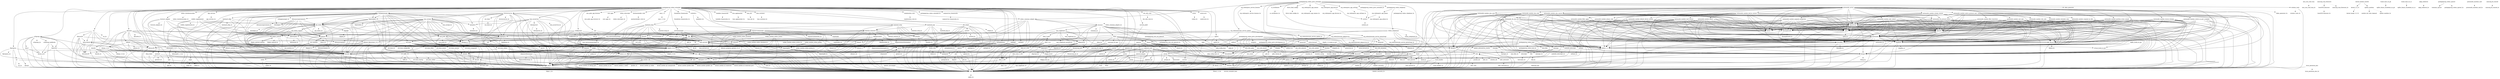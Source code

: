 digraph depends {
    node [shape=plaintext]
activitymanager -> activitymanager_lic [style=dotted];
activitymanager -> db8;
activitymanager -> libboost_regex1_51_0;
activitymanager -> libc6;
activitymanager -> libgcc1;
activitymanager -> libglib_2_0_0;
activitymanager -> libstdc6;
activitymanager -> luna_service2;
activitymanager -> upstart;
alsa_ucm_conf_tuna -> alsa_ucm_conf_tuna_lic [style=dotted];
alsa_utils_alsactl -> alsa_states [style=dotted];
alsa_utils_alsactl -> libasound2;
alsa_utils_alsactl -> libc6;
alsa_utils_alsactl -> libgcc1;
alsa_utils_alsamixer -> libasound2;
alsa_utils_alsamixer -> libc6;
alsa_utils_alsamixer -> libformw5;
alsa_utils_alsamixer -> libmenuw5;
alsa_utils_alsamixer -> libncursesw5;
alsa_utils_alsamixer -> libpanelw5;
alsa_utils_alsamixer -> libtinfo5;
alsa_utils_alsaucm -> libasound2;
alsa_utils_alsaucm -> libc6;
alsa_utils_amixer -> libasound2;
alsa_utils_amixer -> libc6;
alsa_utils_aplay -> libasound2;
alsa_utils_aplay -> libc6;
alsa_utils_aplay -> libgcc1;
app_services -> app_services_lic [style=dotted];
base_files -> base_files_lic [style=dotted];
base_passwd -> base_passwd_lic [style=dotted];
bash -> bash_lic [style=dotted];
bash -> libc6;
bash -> libgcc1;
bash -> libtinfo5;
bcm4330_firmware -> bcm4330_firmware_lic [style=dotted];
binutils -> binutils_lic [style=dotted];
binutils -> libc6;
binutils -> libgcc1;
binutils -> libz1;
bluez4 -> bluez4_lic [style=dotted];
bluez4 -> libc6;
bluez4 -> libdbus_1_3;
bluez4 -> libglib_2_0_0;
bluez4 -> libreadline6;
bluez4 -> libudev0;
bluez4 -> libusb_0_1_4;
bluez4 -> libusb_1_0_0;
brcm_patchram_plus -> brcm_patchram_plus_lic [style=dotted];
brcm_patchram_plus -> libc6;
browser_adapter -> browser_adapter_lic [style=dotted];
browser_adapter -> libc6;
browser_adapter -> libgcc1;
browser_adapter -> libglib_2_0_0;
browser_adapter -> libpbnjson;
browser_adapter -> libstdc6;
browser_adapter -> qt4_webos;
browserserver -> browserserver_lic [style=dotted];
browserserver -> isis_fonts;
browserserver -> libc6;
browserserver -> libcrypto1_0_0;
browserserver -> libgcc1;
browserserver -> libglib_2_0_0;
browserserver -> libpbnjson;
browserserver -> libpmcertificatemgr2;
browserserver -> libqtwebkit4;
browserserver -> libssl1_0_0;
browserserver -> libstdc6;
browserserver -> luna_service2;
browserserver -> ptmalloc3;
browserserver -> qt4_webos;
browserserver -> upstart;
busybox -> busybox_lic [style=dotted];
busybox -> busybox_syslog [style=dotted];
busybox -> busybox_udhcpc [style=dotted];
busybox -> libc6;
busybox -> update_rc_d;
bzip2 -> bzip2_lic [style=dotted];
bzip2 -> libbz2_0;
bzip2 -> libc6;
ca_certificates -> ca_certificates_lic [style=dotted];
com_palm_app_browser -> com_palm_app_browser_lic [style=dotted];
configurator -> configurator_lic [style=dotted];
configurator -> db8;
configurator -> libc6;
configurator -> libgcc1;
configurator -> libglib_2_0_0;
configurator -> libstdc6;
configurator -> luna_service2;
configurator -> upstart;
connman -> base_passwd;
connman -> bluez4;
connman -> connman_lic [style=dotted];
connman -> dbus_1;
connman -> iptables;
connman -> libc6;
connman -> libdbus_1_3;
connman -> libglib_2_0_0;
connman -> libgnutls26;
connman -> ofono;
connman -> shadow;
connman -> update_rc_d;
connman -> wpa_supplicant;
cordova -> cordova_lic [style=dotted];
core_apps -> core_apps_lic [style=dotted];
cpushareholder_stub -> cpushareholder_stub_lic [style=dotted];
crash_handler -> crash_handler_lic [style=dotted];
crash_handler -> libc6;
crash_handler -> libgcc1;
curl -> curl_lic [style=dotted];
curl -> libc6;
curl -> libcurl5;
curl -> libz1;
db -> db_lic [style=dotted];
db -> libc6;
db8 -> db8_lic [style=dotted];
db8 -> db;
db8 -> libc6;
db8 -> libgcc1;
db8 -> libglib_2_0_0;
db8 -> libicui18n36;
db8 -> libicuuc36;
db8 -> libstdc6;
db8 -> luna_service2;
db8 -> upstart;
dbus_1 -> base_passwd;
dbus_1 -> dbus_lic [style=dotted];
dbus_1 -> libc6;
dbus_1 -> libdbus_1_3;
dbus_1 -> libexpat1;
dbus_1 -> shadow;
dbus_1 -> update_rc_d;
dhcp_client -> bash;
dhcp_client -> libc6;
dhcp_client -> libcrypto1_0_0;
dhcp_client -> libgcc1;
distro_feed_configs -> distro_feed_configs_lic [style=dotted];
e2fsprogs -> e2fsprogs_badblocks;
e2fsprogs -> e2fsprogs_lic [style=dotted];
e2fsprogs -> libblkid1;
e2fsprogs -> libc6;
e2fsprogs -> libcom_err2;
e2fsprogs -> libe2p2;
e2fsprogs -> libext2fs2;
e2fsprogs -> libgcc1;
e2fsprogs -> libss2;
e2fsprogs -> libuuid1;
e2fsprogs_badblocks -> libc6;
e2fsprogs_badblocks -> libcom_err2;
e2fsprogs_badblocks -> libext2fs2;
eglibc_locale_en_gb -> virtual_locale_en_gb;
enyo_1_0 -> enyo_1_0_lic [style=dotted];
fbprogress -> fbprogress_lic [style=dotted];
fbprogress -> libc6;
fbprogress -> libgcc1;
fbprogress -> libstdc6;
fbprogress -> tar;
filecache -> db8;
filecache -> filecache_lic [style=dotted];
filecache -> glibmm;
filecache -> jemalloc;
filecache -> libboost_filesystem1_51_0;
filecache -> libboost_system1_51_0;
filecache -> libc6;
filecache -> libgcc1;
filecache -> libglib_2_0_0;
filecache -> libsigc_2_0_0;
filecache -> libstdc6;
filecache -> luna_service2;
filecache -> upstart;
foundation_frameworks -> foundation_frameworks_lic [style=dotted];
fuser -> libc6;
gdb -> gdb_lic [style=dotted];
gdb -> glibc_thread_db [style=dotted];
gdb -> libc6;
gdb -> libexpat1;
gdb -> libgcc1;
gdb -> libreadline6;
gdb -> libtinfo5;
gdb -> libz1;
glibmm -> glibmm_lic [style=dotted];
glibmm -> libc6;
glibmm -> libffi6;
glibmm -> libgcc1;
glibmm -> libglib_2_0_0;
glibmm -> libsigc_2_0_0;
glibmm -> libstdc6;
glibmm -> libz1;
gzip -> gzip_lic [style=dotted];
gzip -> libc6;
gzip -> libgcc1;
icu -> icu_lic [style=dotted];
icu -> libc6;
icu -> libgcc1;
icu -> libicudata36;
icu -> libicui18n36;
icu -> libicutu36;
icu -> libicuuc36;
icu -> libstdc6;
initscripts -> initscripts_lic [style=dotted];
iproute2 -> iproute2_lic [style=dotted];
iproute2 -> iptables;
iproute2 -> libc6;
iproute2 -> libgcc1;
iptables -> iptables_lic [style=dotted];
iptables -> kernel_module_ip_tables [style=dotted];
iptables -> kernel_module_ipt_masquerade [style=dotted];
iptables -> kernel_module_iptable_filter [style=dotted];
iptables -> kernel_module_iptable_nat [style=dotted];
iptables -> kernel_module_nf_conntrack [style=dotted];
iptables -> kernel_module_nf_conntrack_ipv4 [style=dotted];
iptables -> kernel_module_nf_defrag_ipv4 [style=dotted];
iptables -> kernel_module_nf_nat [style=dotted];
iptables -> kernel_module_x_tables [style=dotted];
iptables -> libc6;
iptables -> libgcc1;
isis_fonts -> isis_fonts_lic [style=dotted];
jemalloc -> jemalloc_lic [style=dotted];
jemalloc -> libc6;
jemalloc -> libgcc1;
kbd -> kbd_lic [style=dotted];
kbd -> libc6;
kernel_3_0_31 -> kernel_image_3_0_31;
kernel_module_autofs4 -> kernel_3_0_31;
kernel_module_autofs4 -> update_modules;
keyboard_efigs -> keyboard_efigs_lic [style=dotted];
keyboard_efigs -> libc6;
keyboard_efigs -> libgcc1;
keyboard_efigs -> libglib_2_0_0;
keyboard_efigs -> libpbnjson;
keyboard_efigs -> libstdc6;
keyboard_efigs -> luna_service2;
keyboard_efigs -> qt4_webos;
keymaps -> initscripts;
keymaps -> kbd;
keymaps -> keymaps_lic [style=dotted];
keymaps -> update_rc_d;
killall -> libc6;
kmod -> kmod_lic [style=dotted];
kmod -> libc6;
kmod -> libgcc1;
kmod -> libkmod2;
libasound2 -> alsa_conf_base;
libasound2 -> libc6;
libasound2 -> libgcc1;
libblkid1 -> libc6;
libblkid1 -> libgcc1;
libblkid1 -> libuuid1;
libboost_filesystem1_51_0 -> libboost_system1_51_0;
libboost_filesystem1_51_0 -> libc6;
libboost_filesystem1_51_0 -> libgcc1;
libboost_filesystem1_51_0 -> libstdc6;
libboost_program_options1_51_0 -> libc6;
libboost_program_options1_51_0 -> libgcc1;
libboost_program_options1_51_0 -> libstdc6;
libboost_regex1_51_0 -> libc6;
libboost_regex1_51_0 -> libgcc1;
libboost_regex1_51_0 -> libstdc6;
libboost_system1_51_0 -> libc6;
libboost_system1_51_0 -> libgcc1;
libboost_system1_51_0 -> libstdc6;
libbz2_0 -> libc6;
libc6 -> eglibc_lic [style=dotted];
libcap2 -> libc6;
libcap2 -> libcap_lic [style=dotted];
libcares2 -> libc6;
libcares2 -> libcares_lic [style=dotted];
libcjson1 -> libc6;
libcjson1 -> libcjson_lic [style=dotted];
libcom_err2 -> libc6;
libcrypto1_0_0 -> libc6;
libcrypto1_0_0 -> libgcc1;
libcurl5 -> curl_certs [style=dotted];
libcurl5 -> libc6;
libcurl5 -> libcap2;
libcurl5 -> libcares2;
libcurl5 -> libgcc1;
libcurl5 -> libgcrypt11;
libcurl5 -> libgnutls26;
libcurl5 -> libgpg_error0;
libcurl5 -> libtasn1_3;
libcurl5 -> libz1;
libdbus_1_3 -> dbus_1 [style=dotted];
libdbus_1_3 -> libc6;
libe2p2 -> libc6;
libemail_common2 -> db8;
libemail_common2 -> jemalloc;
libemail_common2 -> libboost_regex1_51_0;
libemail_common2 -> libc6;
libemail_common2 -> libcurl5;
libemail_common2 -> libemail_common_lic [style=dotted];
libemail_common2 -> libgcc1;
libemail_common2 -> libglib_2_0_0;
libemail_common2 -> libicuuc36;
libemail_common2 -> libpalmsocket2;
libemail_common2 -> libstdc6;
libemail_common2 -> libz1;
libexpat1 -> libc6;
libexpat1 -> libexpat_lic [style=dotted];
libexpat1 -> libgcc1;
libext2fs2 -> libblkid1;
libext2fs2 -> libc6;
libext2fs2 -> libcom_err2;
libext2fs2 -> libgcc1;
libffi6 -> libc6;
libffi6 -> libffi_lic [style=dotted];
libffi6 -> libgcc1;
libformw5 -> libc6;
libformw5 -> libncursesw5;
libformw5 -> libtinfo5;
libfreetype6 -> libc6;
libfreetype6 -> libfreetype_lic [style=dotted];
libgcc1 -> libc6;
libgcc1 -> libgcc_s_lic [style=dotted];
libgcrypt11 -> libc6;
libgcrypt11 -> libcap2;
libgcrypt11 -> libgcrypt_lic [style=dotted];
libgcrypt11 -> libgpg_error0;
libgdbm4 -> libc6;
libgdbm4 -> libgcc1;
libgdbm4 -> libgdbm_lic [style=dotted];
libgles_android -> libc6;
libgles_android -> libgcc1;
libgles_android -> libgles_android_lic [style=dotted];
libgles_android -> libgles_android_nonfree;
libgles_android -> libstdc6;
libgles_android_nonfree -> libgles_android;
libglib_2_0_0 -> libc6;
libglib_2_0_0 -> libffi6;
libglib_2_0_0 -> libgcc1;
libglib_2_0_0 -> libglib_2_0_lic [style=dotted];
libglib_2_0_0 -> libz1;
libglib_2_0_locale_en_gb -> libglib_2_0_0;
libglib_2_0_locale_en_gb -> virtual_locale_en_gb;
libgnutls26 -> libc6;
libgnutls26 -> libcap2;
libgnutls26 -> libgcrypt11;
libgnutls26 -> libgnutls_lic [style=dotted];
libgnutls26 -> libgpg_error0;
libgnutls26 -> libtasn1_3;
libgnutls26 -> libz1;
libgpg_error0 -> libc6;
libgpg_error0 -> libgpg_error_lic [style=dotted];
libhunspell_1_3_0 -> libc6;
libhunspell_1_3_0 -> libgcc1;
libhunspell_1_3_0 -> libhunspell_1_3_lic [style=dotted];
libhunspell_1_3_0 -> libstdc6;
libicui18n36 -> libc6;
libicui18n36 -> libgcc1;
libicui18n36 -> libicudata36;
libicui18n36 -> libicuuc36;
libicui18n36 -> libstdc6;
libicutu36 -> libc6;
libicutu36 -> libgcc1;
libicutu36 -> libicudata36;
libicutu36 -> libicui18n36;
libicutu36 -> libicuuc36;
libicutu36 -> libstdc6;
libicuuc36 -> libc6;
libicuuc36 -> libgcc1;
libicuuc36 -> libicudata36;
libicuuc36 -> libstdc6;
libjpeg8 -> libc6;
libjpeg8 -> libjpeg_lic [style=dotted];
libjson0 -> libc6;
libjson0 -> libjson_lic [style=dotted];
libkmod2 -> libc6;
libkmod2 -> libgcc1;
libltdl7 -> libc6;
liblunasysmgrcommon1 -> libc6;
liblunasysmgrcommon1 -> libgcc1;
liblunasysmgrcommon1 -> libglib_2_0_0;
liblunasysmgrcommon1 -> liblunasysmgrcommon_lic [style=dotted];
liblunasysmgrcommon1 -> libnyx4;
liblunasysmgrcommon1 -> libpmloglib2;
liblunasysmgrcommon1 -> librolegen2;
liblunasysmgrcommon1 -> libstdc6;
liblunasysmgrcommon1 -> luna_prefs;
liblunasysmgrcommon1 -> qt4_webos;
liblunasysmgripc2 -> libc6;
liblunasysmgripc2 -> libglib_2_0_0;
liblunasysmgripc2 -> liblunasysmgripc_lic [style=dotted];
liblunasysmgripc2 -> libstdc6;
libmenuw5 -> libc6;
libmenuw5 -> libncursesw5;
libmenuw5 -> libtinfo5;
libmjson0 -> libc6;
libmjson0 -> libmjson_lic [style=dotted];
libncurses5 -> libc6;
libncurses5 -> libtinfo5;
libncursesw5 -> libc6;
libncursesw5 -> libtinfo5;
libnl_3_200 -> libc6;
libnl_3_200 -> libgcc1;
libnl_3_200 -> libnl_3_lic [style=dotted];
libnl_3_cli -> libc6;
libnl_3_cli -> libgcc1;
libnl_3_cli -> libnl_3_200;
libnl_3_cli -> libnl_3_genl;
libnl_3_cli -> libnl_nf_3_200;
libnl_3_cli -> libnl_route_3_200;
libnl_3_genl -> libc6;
libnl_3_genl -> libnl_3_200;
libnl_3_genl -> libnl_3_cli;
libnl_nf_3_200 -> libc6;
libnl_nf_3_200 -> libnl_3_200;
libnl_nf_3_200 -> libnl_route_3_200;
libnl_route_3_200 -> libc6;
libnl_route_3_200 -> libnl_3_200;
libnyx4 -> libc6;
libnyx4 -> libglib_2_0_0;
libnyx4 -> libnyx_lic [style=dotted];
libnyx4 -> nyx_modules;
libopkg1 -> libc6;
libpalmsocket2 -> libc6;
libpalmsocket2 -> libcares2;
libpalmsocket2 -> libcrypto1_0_0;
libpalmsocket2 -> libglib_2_0_0;
libpalmsocket2 -> libpalmsocket_lic [style=dotted];
libpalmsocket2 -> libpmloglib2;
libpalmsocket2 -> libpmstatemachineengine2;
libpalmsocket2 -> libssl1_0_0;
libpanelw5 -> libc6;
libpanelw5 -> libncursesw5;
libpanelw5 -> libtinfo5;
libpbnjson -> libc6;
libpbnjson -> libgcc1;
libpbnjson -> libpbnjson_lic [style=dotted];
libpbnjson -> libstdc6;
libpbnjson -> yajl;
libperl5 -> libc6;
libperl5 -> libgcc1;
libpmcertificatemgr2 -> libc6;
libpmcertificatemgr2 -> libcrypto1_0_0;
libpmcertificatemgr2 -> libpmcertificatemgr_lic [style=dotted];
libpmloglib2 -> libc6;
libpmloglib2 -> libpmloglib_lic [style=dotted];
libpmloglib2 -> pmlogconf;
libpmstatemachineengine2 -> libc6;
libpmstatemachineengine2 -> libpmloglib2;
libpmstatemachineengine2 -> libpmstatemachineengine_lic [style=dotted];
libpng12_0 -> libc6;
libpng12_0 -> libz1;
libpulse0 -> libc6;
libpulse0 -> libcap2;
libpulse0 -> libdbus_1_3;
libpulse0 -> libgcc1;
libpulse0 -> libgdbm4;
libpulse0 -> libjson0;
libpulse0 -> libsndfile1;
libpulse0 -> pulseaudio;
libpulsecore -> libc6;
libpulsecore -> libcap2;
libpulsecore -> libdbus_1_3;
libpulsecore -> libgcc1;
libpulsecore -> libgdbm4;
libpulsecore -> libjson0;
libpulsecore -> libltdl7;
libpulsecore -> libpulse0;
libpulsecore -> libsamplerate0;
libpulsecore -> libsndfile1;
libpulsecore -> pulseaudio;
libpulsecore -> speex;
libqtwebkit4 -> libc6;
libqtwebkit4 -> libgcc1;
libqtwebkit4 -> libgles_android;
libqtwebkit4 -> libglib_2_0_0;
libqtwebkit4 -> libqtwebkit_lic [style=dotted];
libqtwebkit4 -> libsqlite3_0;
libqtwebkit4 -> libstdc6;
libqtwebkit4 -> libz1;
libqtwebkit4 -> luna_service2;
libqtwebkit4 -> qt4_webos;
librdx_stub -> libc6;
librdx_stub -> librdx_lic [style=dotted];
libreadline6 -> libc6;
libreadline6 -> libreadline_lic [style=dotted];
libreadline6 -> libtinfo5;
librolegen2 -> libc6;
librolegen2 -> libgcc1;
librolegen2 -> librolegen_lic [style=dotted];
librolegen2 -> libstdc6;
libsamplerate0 -> libc6;
libsamplerate0 -> libsamplerate0_lic [style=dotted];
libsamplerate0 -> libsndfile1;
libsamsung_ipc0 -> libc6;
libsamsung_ipc0 -> libcrypto1_0_0;
libsamsung_ipc0 -> libsamsung_ipc_lic [style=dotted];
libsamsung_ipc0 -> libssl1_0_0;
libsigc_2_0_0 -> libc6;
libsigc_2_0_0 -> libgcc1;
libsigc_2_0_0 -> libsigc_2_0_lic [style=dotted];
libsigc_2_0_0 -> libstdc6;
libsndfile1 -> libc6;
libsndfile1 -> libgcc1;
libsndfile1 -> libsndfile_lic [style=dotted];
libsqlite3_0 -> libc6;
libsqlite3_0 -> libgcc1;
libss2 -> libc6;
libss2 -> libcom_err2;
libssl1_0_0 -> libc6;
libssl1_0_0 -> libcrypto1_0_0;
libstdc6 -> libc6;
libstdc6 -> libgcc1;
libtasn1_3 -> libc6;
libtasn1_3 -> libtasn1_lic [style=dotted];
libthread_db1 -> libc6;
libtinfo5 -> libc6;
libtinfo5 -> ncurses_terminfo_base [style=dotted];
libudev0 -> libc6;
libudev0 -> udev;
libupstart0 -> libc6;
libupstart0 -> upstart;
liburiparser1 -> libc6;
liburiparser1 -> liburiparser_lic [style=dotted];
libusb_0_1_4 -> libc6;
libusb_0_1_4 -> libusb_0_1_lic [style=dotted];
libusb_0_1_4 -> libusb_1_0_0;
libusb_1_0_0 -> libc6;
libusb_1_0_0 -> libusb_1_0_lic [style=dotted];
libuuid1 -> libc6;
libuuid1 -> libgcc1;
libxml2 -> libc6;
libxml2 -> libxml2_lic [style=dotted];
libxml2 -> libz1;
libz1 -> libc6;
libz1 -> libgcc1;
libz1 -> libz_lic [style=dotted];
loadable_frameworks -> loadable_frameworks_lic [style=dotted];
locale_base_en_gb -> eglibc_binary_localedata_en_gb;
locale_base_en_us -> eglibc_binary_localedata_en_us;
luna_applauncher -> luna_applauncher_lic [style=dotted];
luna_init -> luna_init_lic [style=dotted];
luna_prefs -> libc6;
luna_prefs -> libcjson1;
luna_prefs -> libglib_2_0_0;
luna_prefs -> libsqlite3_0;
luna_prefs -> luna_prefs_lic [style=dotted];
luna_prefs -> luna_service2;
luna_service2 -> libc6;
luna_service2 -> libcjson1;
luna_service2 -> libglib_2_0_0;
luna_service2 -> libpmloglib2;
luna_service2 -> luna_service2;
luna_service2 -> luna_service2_lic [style=dotted];
luna_service2 -> upstart;
luna_sysmgr -> libc6;
luna_sysmgr -> libcjson1;
luna_sysmgr -> libcrypto1_0_0;
luna_sysmgr -> libgcc1;
luna_sysmgr -> libgles_android;
luna_sysmgr -> libglib_2_0_0;
luna_sysmgr -> liblunasysmgripc2;
luna_sysmgr -> libnyx4;
luna_sysmgr -> libpbnjson;
luna_sysmgr -> libpmloglib2;
luna_sysmgr -> librolegen2;
luna_sysmgr -> libsqlite3_0;
luna_sysmgr -> libssl1_0_0;
luna_sysmgr -> libstdc6;
luna_sysmgr -> luna_prefs;
luna_sysmgr -> luna_service2;
luna_sysmgr -> luna_sysmgr_lic [style=dotted];
luna_sysmgr -> ptmalloc3;
luna_sysmgr -> qt4_webos;
luna_sysmgr -> util_linux;
luna_sysservice -> libc6;
luna_sysservice -> libcjson1;
luna_sysservice -> libgcc1;
luna_sysservice -> libglib_2_0_0;
luna_sysservice -> libpbnjson;
luna_sysservice -> libsqlite3_0;
luna_sysservice -> libstdc6;
luna_sysservice -> liburiparser1;
luna_sysservice -> luna_service2;
luna_sysservice -> luna_sysservice_lic [style=dotted];
luna_sysservice -> qt4_webos;
luna_sysservice -> upstart;
luna_systemui -> luna_systemui_lic [style=dotted];
luna_universalsearchmgr -> libc6;
luna_universalsearchmgr -> libcjson1;
luna_universalsearchmgr -> libglib_2_0_0;
luna_universalsearchmgr -> libsqlite3_0;
luna_universalsearchmgr -> libstdc6;
luna_universalsearchmgr -> libxml2;
luna_universalsearchmgr -> luna_service2;
luna_universalsearchmgr -> luna_universalsearchmgr_lic [style=dotted];
luna_universalsearchmgr -> upstart;
makedevs -> libc6;
makedevs -> makedevs_lic [style=dotted];
mdbus2 -> libc6;
mdbus2 -> libglib_2_0_0;
mdbus2 -> libreadline6;
mdbus2 -> mdbus2_lic [style=dotted];
mingetty -> libc6;
mingetty -> mingetty_lic [style=dotted];
modutils_initscripts -> modutils_initscripts_lic [style=dotted];
modutils_initscripts -> update_rc_d;
mojoloader -> mojoloader_lic [style=dotted];
mojolocation_stub -> mojolocation_stub_lic [style=dotted];
mojomail_imap -> db8;
mojomail_imap -> libboost_regex1_51_0;
mojomail_imap -> libc6;
mojomail_imap -> libemail_common2;
mojomail_imap -> libgcc1;
mojomail_imap -> libglib_2_0_0;
mojomail_imap -> libicuuc36;
mojomail_imap -> libstdc6;
mojomail_imap -> luna_service2;
mojomail_imap -> mojomail_imap_lic [style=dotted];
mojomail_pop -> db8;
mojomail_pop -> libc6;
mojomail_pop -> libemail_common2;
mojomail_pop -> libgcc1;
mojomail_pop -> libglib_2_0_0;
mojomail_pop -> libstdc6;
mojomail_pop -> luna_service2;
mojomail_pop -> mojomail_pop_lic [style=dotted];
mojomail_smtp -> db8;
mojomail_smtp -> jemalloc;
mojomail_smtp -> libc6;
mojomail_smtp -> libemail_common2;
mojomail_smtp -> libgcc1;
mojomail_smtp -> libglib_2_0_0;
mojomail_smtp -> libstdc6;
mojomail_smtp -> luna_service2;
mojomail_smtp -> mojomail_smtp_lic [style=dotted];
mojoservice_frameworks -> mojoservice_frameworks_lic [style=dotted];
mojoservicelauncher -> libboost_program_options1_51_0;
mojoservicelauncher -> libc6;
mojoservicelauncher -> libgcc1;
mojoservicelauncher -> libpbnjson;
mojoservicelauncher -> libstdc6;
mojoservicelauncher -> mojoloader;
mojoservicelauncher -> mojoservicelauncher_lic [style=dotted];
mojoservicelauncher -> nodejs_module_webos_dynaload;
mojoservicelauncher -> nodejs_module_webos_pmlog;
mojoservicelauncher -> nodejs_module_webos_sysbus;
mojoservicelauncher -> upstart;
mtdev -> libc6;
mtdev -> libgcc1;
mtdev -> mtdev_lic [style=dotted];
ncurses -> libc6;
ncurses -> libtinfo5;
ncurses -> ncurses_lic [style=dotted];
netbase -> netbase_lic [style=dotted];
netbase -> update_rc_d;
nodejs -> libc6;
nodejs -> libcrypto1_0_0;
nodejs -> libgcc1;
nodejs -> libssl1_0_0;
nodejs -> libstdc6;
nodejs -> nodejs_lic [style=dotted];
nodejs_module_webos_dynaload -> libboost_filesystem1_51_0;
nodejs_module_webos_dynaload -> libc6;
nodejs_module_webos_dynaload -> libgcc1;
nodejs_module_webos_dynaload -> libstdc6;
nodejs_module_webos_dynaload -> nodejs_module_webos_dynaload_lic [style=dotted];
nodejs_module_webos_pmlog -> libc6;
nodejs_module_webos_pmlog -> libpmloglib2;
nodejs_module_webos_pmlog -> libstdc6;
nodejs_module_webos_pmlog -> nodejs_module_webos_pmlog_lic [style=dotted];
nodejs_module_webos_sysbus -> libc6;
nodejs_module_webos_sysbus -> libgcc1;
nodejs_module_webos_sysbus -> libglib_2_0_0;
nodejs_module_webos_sysbus -> libstdc6;
nodejs_module_webos_sysbus -> luna_service2;
nodejs_module_webos_sysbus -> nodejs_module_webos_sysbus_lic [style=dotted];
nyx_modules -> libc6;
nyx_modules -> libglib_2_0_0;
nyx_modules -> libnyx4;
nyx_modules -> libudev0;
nyx_modules -> mtdev;
nyx_modules -> nyx_modules_lic [style=dotted];
ofono -> bluez4;
ofono -> libc6;
ofono -> libdbus_1_3;
ofono -> libglib_2_0_0;
ofono -> libsamsung_ipc0;
ofono -> libudev0;
ofono -> ofono_lic [style=dotted];
ofono -> samsung_rfs_mgr;
ofono -> update_rc_d;
openssh -> openssh_keygen;
openssh -> openssh_lic [style=dotted];
openssh -> openssh_scp;
openssh -> openssh_ssh;
openssh -> openssh_sshd;
openssh -> update_rc_d;
openssh_keygen -> libc6;
openssh_keygen -> libcrypto1_0_0;
openssh_keygen -> libgcc1;
openssh_scp -> libc6;
openssh_scp -> libgcc1;
openssh_ssh -> libc6;
openssh_ssh -> libcrypto1_0_0;
openssh_ssh -> libgcc1;
openssh_ssh -> libz1;
openssh_sshd -> base_passwd;
openssh_sshd -> libc6;
openssh_sshd -> libcrypto1_0_0;
openssh_sshd -> libgcc1;
openssh_sshd -> libz1;
openssh_sshd -> openssh_keygen;
openssh_sshd -> shadow;
openssh_sshd -> update_rc_d;
openssl -> libc6;
openssl -> libcrypto1_0_0;
openssl -> libssl1_0_0;
openssl -> openssl_lic [style=dotted];
openssl -> perl;
opkg -> libc6;
opkg -> libopkg1;
opkg -> opkg_config_base;
opkg -> opkg_lic [style=dotted];
opkg -> update_alternatives_cworth;
opkg_collateral -> opkg_collateral_lic [style=dotted];
opkg_config_base -> opkg_config_base_lic [style=dotted];
org_webosinternals_ipkgservice -> libc6;
org_webosinternals_ipkgservice -> libglib_2_0_0;
org_webosinternals_ipkgservice -> libmjson0;
org_webosinternals_ipkgservice -> luna_service2;
org_webosinternals_ipkgservice -> org_webosinternals_ipkgservice_lic [style=dotted];
org_webosinternals_ipkgservice -> upstart;
org_webosinternals_service_update -> libc6;
org_webosinternals_service_update -> libglib_2_0_0;
org_webosinternals_service_update -> libopkg1;
org_webosinternals_service_update -> libpbnjson;
org_webosinternals_service_update -> luna_service2;
org_webosinternals_service_update -> org_webosinternals_service_update_lic [style=dotted];
org_webosinternals_service_update -> upstart;
org_webosinternals_service_upstartmgr -> libc6;
org_webosinternals_service_upstartmgr -> libglib_2_0_0;
org_webosinternals_service_upstartmgr -> libmjson0;
org_webosinternals_service_upstartmgr -> luna_service2;
org_webosinternals_service_upstartmgr -> org_webosinternals_service_upstartmgr_lic [style=dotted];
org_webosinternals_service_upstartmgr -> upstart;
org_webosports_app_firstuse -> cordova;
org_webosports_app_firstuse -> org_webosports_app_firstuse_lic [style=dotted];
org_webosports_app_memos -> org_webosports_app_memos_lic [style=dotted];
org_webosports_app_phone -> cordova;
org_webosports_app_phone -> org_webosports_app_phone_lic [style=dotted];
org_webosports_app_settings -> cordova;
org_webosports_app_settings -> org_webosports_app_settings_lic [style=dotted];
org_webosports_service_licenses -> luna_service2;
org_webosports_service_licenses -> org_webosports_service_licenses_lic [style=dotted];
packagegroup_core_ssh_openssh -> openssh;
packagegroup_core_ssh_openssh -> packagegroup_core_ssh_openssh_lic [style=dotted];
packagegroup_webos_boot -> base_files;
packagegroup_webos_boot -> base_passwd;
packagegroup_webos_boot -> busybox;
packagegroup_webos_boot -> initscripts;
packagegroup_webos_boot -> keymaps;
packagegroup_webos_boot -> modutils_initscripts;
packagegroup_webos_boot -> netbase;
packagegroup_webos_boot -> packagegroup_webos_boot_lic [style=dotted];
packagegroup_webos_boot -> tinylogin;
packagegroup_webos_boot -> udev;
packagegroup_webos_boot -> update_alternatives_cworth;
packagegroup_webos_boot -> upstart;
packagegroup_webos_extended -> activitymanager;
packagegroup_webos_extended -> app_services;
packagegroup_webos_extended -> bash;
packagegroup_webos_extended -> binutils;
packagegroup_webos_extended -> browser_adapter;
packagegroup_webos_extended -> browserserver;
packagegroup_webos_extended -> bzip2;
packagegroup_webos_extended -> com_palm_app_browser;
packagegroup_webos_extended -> configurator;
packagegroup_webos_extended -> core_apps;
packagegroup_webos_extended -> cpushareholder_stub;
packagegroup_webos_extended -> curl;
packagegroup_webos_extended -> dhcp_client;
packagegroup_webos_extended -> e2fsprogs;
packagegroup_webos_extended -> enyo_1_0;
packagegroup_webos_extended -> fbprogress;
packagegroup_webos_extended -> filecache;
packagegroup_webos_extended -> foundation_frameworks;
packagegroup_webos_extended -> gzip;
packagegroup_webos_extended -> icu;
packagegroup_webos_extended -> iproute2;
packagegroup_webos_extended -> keyboard_efigs;
packagegroup_webos_extended -> libhunspell_1_3_0;
packagegroup_webos_extended -> libqtwebkit4;
packagegroup_webos_extended -> librdx_stub;
packagegroup_webos_extended -> loadable_frameworks;
packagegroup_webos_extended -> luna_applauncher;
packagegroup_webos_extended -> luna_init;
packagegroup_webos_extended -> luna_sysmgr;
packagegroup_webos_extended -> luna_sysservice;
packagegroup_webos_extended -> luna_systemui;
packagegroup_webos_extended -> luna_universalsearchmgr;
packagegroup_webos_extended -> makedevs;
packagegroup_webos_extended -> mojolocation_stub;
packagegroup_webos_extended -> mojomail_imap;
packagegroup_webos_extended -> mojomail_pop;
packagegroup_webos_extended -> mojomail_smtp;
packagegroup_webos_extended -> mojoservice_frameworks;
packagegroup_webos_extended -> mojoservicelauncher;
packagegroup_webos_extended -> ncurses;
packagegroup_webos_extended -> nodejs;
packagegroup_webos_extended -> openssl;
packagegroup_webos_extended -> opkg;
packagegroup_webos_extended -> packagegroup_webos_extended_lic [style=dotted];
packagegroup_webos_extended -> parted;
packagegroup_webos_extended -> pmklogd;
packagegroup_webos_extended -> pmlogctl;
packagegroup_webos_extended -> pmlogdaemon;
packagegroup_webos_extended -> procps;
packagegroup_webos_extended -> psmisc;
packagegroup_webos_extended -> rdx_utils_stub;
packagegroup_webos_extended -> sleepd;
packagegroup_webos_extended -> sqlite3;
packagegroup_webos_extended -> sysvinit_pidof;
packagegroup_webos_extended -> tzdata;
packagegroup_webos_extended -> underscore;
packagegroup_webos_extended -> webappmanager;
packagegroup_webos_extended -> webkit_supplemental;
packagegroup_webos_extended -> webos_connman_adapter;
packagegroup_webos_extended -> webos_initscripts;
packagegroup_webos_extended -> webos_shutdownscripts;
packagegroup_webos_ports_development -> alsa_utils_alsactl;
packagegroup_webos_ports_development -> alsa_utils_alsamixer;
packagegroup_webos_ports_development -> alsa_utils_alsaucm;
packagegroup_webos_ports_development -> alsa_utils_amixer;
packagegroup_webos_ports_development -> alsa_utils_aplay;
packagegroup_webos_ports_development -> gdb;
packagegroup_webos_ports_development -> mdbus2;
packagegroup_webos_ports_development -> mingetty;
packagegroup_webos_ports_development -> packagegroup_webos_ports_development_lic [style=dotted];
packagegroup_webos_ports_development -> powerstat;
packagegroup_webos_ports_development -> screen;
packagegroup_webos_ports_development -> serial_forward;
packagegroup_webos_ports_extended -> bluez4;
packagegroup_webos_ports_extended -> ca_certificates;
packagegroup_webos_ports_extended -> crash_handler;
packagegroup_webos_ports_extended -> distro_feed_configs;
packagegroup_webos_ports_extended -> org_webosinternals_ipkgservice;
packagegroup_webos_ports_extended -> org_webosinternals_service_update;
packagegroup_webos_ports_extended -> org_webosinternals_service_upstartmgr;
packagegroup_webos_ports_extended -> org_webosports_app_firstuse;
packagegroup_webos_ports_extended -> org_webosports_app_memos;
packagegroup_webos_ports_extended -> org_webosports_app_settings;
packagegroup_webos_ports_extended -> org_webosports_service_licenses;
packagegroup_webos_ports_extended -> packagegroup_webos_ports_extended_lic [style=dotted];
packagegroup_webos_ports_extended -> packagegroup_webos_telephony;
packagegroup_webos_ports_extended -> pulseaudio_server;
packagegroup_webos_ports_extended -> token_generator;
packagegroup_webos_ports_extended -> webos_connman_adapter;
packagegroup_webos_ports_extended -> wireless_tools;
packagegroup_webos_telephony -> org_webosports_app_phone;
packagegroup_webos_telephony -> packagegroup_webos_telephony_lic [style=dotted];
packagegroup_webos_telephony -> webos_telephonyd;
packagegroup_webos_upstart -> connman_upstart;
packagegroup_webos_upstart -> packagegroup_webos_upstart_lic [style=dotted];
parted -> libblkid1;
parted -> libc6;
parted -> libgcc1;
parted -> libreadline6;
parted -> libtinfo5;
parted -> libuuid1;
parted -> parted_lic [style=dotted];
perl -> libc6;
perl -> libperl5;
perl -> perl_lic [style=dotted];
pmklogd -> libc6;
pmklogd -> pmklogd_lic [style=dotted];
pmklogd -> upstart;
pmlogconf -> pmlogconf_lic [style=dotted];
pmlogctl -> libc6;
pmlogctl -> libpmloglib2;
pmlogctl -> pmlogconf;
pmlogctl -> pmlogctl_lic [style=dotted];
pmlogdaemon -> busybox;
pmlogdaemon -> libc6;
pmlogdaemon -> libglib_2_0_0;
pmlogdaemon -> libpmloglib2;
pmlogdaemon -> librdx_stub;
pmlogdaemon -> libz1;
pmlogdaemon -> pmlogconf;
pmlogdaemon -> pmlogdaemon_lic [style=dotted];
pmlogdaemon -> upstart;
powerd -> libc6;
powerd -> libcjson1;
powerd -> libglib_2_0_0;
powerd -> libnyx4;
powerd -> luna_service2;
powerd -> powerd_lic [style=dotted];
powerd -> upstart;
powerstat -> libc6;
powerstat -> powerstat_lic [style=dotted];
procps -> libc6;
procps -> libgcc1;
procps -> libncurses5;
procps -> libtinfo5;
procps -> procps_lic [style=dotted];
psmisc -> fuser;
psmisc -> killall;
psmisc -> psmisc_lic [style=dotted];
psmisc -> pstree;
pstree -> libc6;
pstree -> libtinfo5;
ptmalloc3 -> libc6;
ptmalloc3 -> ptmalloc3_lic [style=dotted];
pulseaudio -> bluez4;
pulseaudio -> libc6;
pulseaudio -> libcap2;
pulseaudio -> libdbus_1_3;
pulseaudio -> libgcc1;
pulseaudio -> libgdbm4;
pulseaudio -> libjson0;
pulseaudio -> libpulse0;
pulseaudio -> libsndfile1;
pulseaudio -> pulseaudio_lic [style=dotted];
pulseaudio_lib_alsa_util -> libasound2;
pulseaudio_lib_alsa_util -> libc6;
pulseaudio_lib_alsa_util -> libcap2;
pulseaudio_lib_alsa_util -> libdbus_1_3;
pulseaudio_lib_alsa_util -> libgcc1;
pulseaudio_lib_alsa_util -> libgdbm4;
pulseaudio_lib_alsa_util -> libjson0;
pulseaudio_lib_alsa_util -> libltdl7;
pulseaudio_lib_alsa_util -> libpulse0;
pulseaudio_lib_alsa_util -> libpulsecore;
pulseaudio_lib_alsa_util -> libsamplerate0;
pulseaudio_lib_alsa_util -> libsndfile1;
pulseaudio_lib_alsa_util -> libudev0;
pulseaudio_lib_alsa_util -> pulseaudio;
pulseaudio_lib_alsa_util -> speex;
pulseaudio_lib_protocol_native -> libc6;
pulseaudio_lib_protocol_native -> libcap2;
pulseaudio_lib_protocol_native -> libdbus_1_3;
pulseaudio_lib_protocol_native -> libgdbm4;
pulseaudio_lib_protocol_native -> libjson0;
pulseaudio_lib_protocol_native -> libltdl7;
pulseaudio_lib_protocol_native -> libpulse0;
pulseaudio_lib_protocol_native -> libpulsecore;
pulseaudio_lib_protocol_native -> libsamplerate0;
pulseaudio_lib_protocol_native -> libsndfile1;
pulseaudio_lib_protocol_native -> pulseaudio;
pulseaudio_lib_protocol_native -> speex;
pulseaudio_machine_conf -> pulseaudio_machine_conf_lic [style=dotted];
pulseaudio_module_alsa_card -> libasound2;
pulseaudio_module_alsa_card -> libc6;
pulseaudio_module_alsa_card -> libcap2;
pulseaudio_module_alsa_card -> libdbus_1_3;
pulseaudio_module_alsa_card -> libgdbm4;
pulseaudio_module_alsa_card -> libjson0;
pulseaudio_module_alsa_card -> libltdl7;
pulseaudio_module_alsa_card -> libpulse0;
pulseaudio_module_alsa_card -> libpulsecore;
pulseaudio_module_alsa_card -> libsamplerate0;
pulseaudio_module_alsa_card -> libsndfile1;
pulseaudio_module_alsa_card -> libudev0;
pulseaudio_module_alsa_card -> pulseaudio;
pulseaudio_module_alsa_card -> pulseaudio_lib_alsa_util;
pulseaudio_module_alsa_card -> speex;
pulseaudio_module_alsa_sink -> libasound2;
pulseaudio_module_alsa_sink -> libc6;
pulseaudio_module_alsa_sink -> libcap2;
pulseaudio_module_alsa_sink -> libdbus_1_3;
pulseaudio_module_alsa_sink -> libgdbm4;
pulseaudio_module_alsa_sink -> libjson0;
pulseaudio_module_alsa_sink -> libltdl7;
pulseaudio_module_alsa_sink -> libpulse0;
pulseaudio_module_alsa_sink -> libpulsecore;
pulseaudio_module_alsa_sink -> libsamplerate0;
pulseaudio_module_alsa_sink -> libsndfile1;
pulseaudio_module_alsa_sink -> libudev0;
pulseaudio_module_alsa_sink -> pulseaudio;
pulseaudio_module_alsa_sink -> pulseaudio_lib_alsa_util;
pulseaudio_module_alsa_sink -> speex;
pulseaudio_module_alsa_source -> libasound2;
pulseaudio_module_alsa_source -> libc6;
pulseaudio_module_alsa_source -> libcap2;
pulseaudio_module_alsa_source -> libdbus_1_3;
pulseaudio_module_alsa_source -> libgdbm4;
pulseaudio_module_alsa_source -> libjson0;
pulseaudio_module_alsa_source -> libltdl7;
pulseaudio_module_alsa_source -> libpulse0;
pulseaudio_module_alsa_source -> libpulsecore;
pulseaudio_module_alsa_source -> libsamplerate0;
pulseaudio_module_alsa_source -> libsndfile1;
pulseaudio_module_alsa_source -> libudev0;
pulseaudio_module_alsa_source -> pulseaudio;
pulseaudio_module_alsa_source -> pulseaudio_lib_alsa_util;
pulseaudio_module_alsa_source -> speex;
pulseaudio_module_always_sink -> libc6;
pulseaudio_module_always_sink -> libcap2;
pulseaudio_module_always_sink -> libdbus_1_3;
pulseaudio_module_always_sink -> libgdbm4;
pulseaudio_module_always_sink -> libjson0;
pulseaudio_module_always_sink -> libltdl7;
pulseaudio_module_always_sink -> libpulse0;
pulseaudio_module_always_sink -> libpulsecore;
pulseaudio_module_always_sink -> libsamplerate0;
pulseaudio_module_always_sink -> libsndfile1;
pulseaudio_module_always_sink -> pulseaudio;
pulseaudio_module_always_sink -> speex;
pulseaudio_module_augment_properties -> libc6;
pulseaudio_module_augment_properties -> libcap2;
pulseaudio_module_augment_properties -> libdbus_1_3;
pulseaudio_module_augment_properties -> libgdbm4;
pulseaudio_module_augment_properties -> libjson0;
pulseaudio_module_augment_properties -> libltdl7;
pulseaudio_module_augment_properties -> libpulse0;
pulseaudio_module_augment_properties -> libpulsecore;
pulseaudio_module_augment_properties -> libsamplerate0;
pulseaudio_module_augment_properties -> libsndfile1;
pulseaudio_module_augment_properties -> pulseaudio;
pulseaudio_module_augment_properties -> speex;
pulseaudio_module_card_restore -> libc6;
pulseaudio_module_card_restore -> libcap2;
pulseaudio_module_card_restore -> libdbus_1_3;
pulseaudio_module_card_restore -> libgdbm4;
pulseaudio_module_card_restore -> libjson0;
pulseaudio_module_card_restore -> libltdl7;
pulseaudio_module_card_restore -> libpulse0;
pulseaudio_module_card_restore -> libpulsecore;
pulseaudio_module_card_restore -> libsamplerate0;
pulseaudio_module_card_restore -> libsndfile1;
pulseaudio_module_card_restore -> pulseaudio;
pulseaudio_module_card_restore -> speex;
pulseaudio_module_default_device_restore -> libc6;
pulseaudio_module_default_device_restore -> libcap2;
pulseaudio_module_default_device_restore -> libdbus_1_3;
pulseaudio_module_default_device_restore -> libgdbm4;
pulseaudio_module_default_device_restore -> libjson0;
pulseaudio_module_default_device_restore -> libltdl7;
pulseaudio_module_default_device_restore -> libpulse0;
pulseaudio_module_default_device_restore -> libpulsecore;
pulseaudio_module_default_device_restore -> libsamplerate0;
pulseaudio_module_default_device_restore -> libsndfile1;
pulseaudio_module_default_device_restore -> pulseaudio;
pulseaudio_module_default_device_restore -> speex;
pulseaudio_module_detect -> libc6;
pulseaudio_module_detect -> libcap2;
pulseaudio_module_detect -> libdbus_1_3;
pulseaudio_module_detect -> libgdbm4;
pulseaudio_module_detect -> libjson0;
pulseaudio_module_detect -> libltdl7;
pulseaudio_module_detect -> libpulse0;
pulseaudio_module_detect -> libpulsecore;
pulseaudio_module_detect -> libsamplerate0;
pulseaudio_module_detect -> libsndfile1;
pulseaudio_module_detect -> pulseaudio;
pulseaudio_module_detect -> speex;
pulseaudio_module_device_restore -> libc6;
pulseaudio_module_device_restore -> libcap2;
pulseaudio_module_device_restore -> libdbus_1_3;
pulseaudio_module_device_restore -> libgdbm4;
pulseaudio_module_device_restore -> libjson0;
pulseaudio_module_device_restore -> libltdl7;
pulseaudio_module_device_restore -> libpulse0;
pulseaudio_module_device_restore -> libpulsecore;
pulseaudio_module_device_restore -> libsamplerate0;
pulseaudio_module_device_restore -> libsndfile1;
pulseaudio_module_device_restore -> pulseaudio;
pulseaudio_module_device_restore -> pulseaudio_lib_protocol_native;
pulseaudio_module_device_restore -> speex;
pulseaudio_module_filter_apply -> libc6;
pulseaudio_module_filter_apply -> libcap2;
pulseaudio_module_filter_apply -> libdbus_1_3;
pulseaudio_module_filter_apply -> libgdbm4;
pulseaudio_module_filter_apply -> libjson0;
pulseaudio_module_filter_apply -> libltdl7;
pulseaudio_module_filter_apply -> libpulse0;
pulseaudio_module_filter_apply -> libpulsecore;
pulseaudio_module_filter_apply -> libsamplerate0;
pulseaudio_module_filter_apply -> libsndfile1;
pulseaudio_module_filter_apply -> pulseaudio;
pulseaudio_module_filter_apply -> speex;
pulseaudio_module_filter_heuristics -> libc6;
pulseaudio_module_filter_heuristics -> libcap2;
pulseaudio_module_filter_heuristics -> libdbus_1_3;
pulseaudio_module_filter_heuristics -> libgdbm4;
pulseaudio_module_filter_heuristics -> libjson0;
pulseaudio_module_filter_heuristics -> libltdl7;
pulseaudio_module_filter_heuristics -> libpulse0;
pulseaudio_module_filter_heuristics -> libpulsecore;
pulseaudio_module_filter_heuristics -> libsamplerate0;
pulseaudio_module_filter_heuristics -> libsndfile1;
pulseaudio_module_filter_heuristics -> pulseaudio;
pulseaudio_module_filter_heuristics -> speex;
pulseaudio_module_intended_roles -> libc6;
pulseaudio_module_intended_roles -> libcap2;
pulseaudio_module_intended_roles -> libdbus_1_3;
pulseaudio_module_intended_roles -> libgdbm4;
pulseaudio_module_intended_roles -> libjson0;
pulseaudio_module_intended_roles -> libltdl7;
pulseaudio_module_intended_roles -> libpulse0;
pulseaudio_module_intended_roles -> libpulsecore;
pulseaudio_module_intended_roles -> libsamplerate0;
pulseaudio_module_intended_roles -> libsndfile1;
pulseaudio_module_intended_roles -> pulseaudio;
pulseaudio_module_intended_roles -> speex;
pulseaudio_module_native_protocol_unix -> libc6;
pulseaudio_module_native_protocol_unix -> libcap2;
pulseaudio_module_native_protocol_unix -> libdbus_1_3;
pulseaudio_module_native_protocol_unix -> libgdbm4;
pulseaudio_module_native_protocol_unix -> libjson0;
pulseaudio_module_native_protocol_unix -> libltdl7;
pulseaudio_module_native_protocol_unix -> libpulse0;
pulseaudio_module_native_protocol_unix -> libpulsecore;
pulseaudio_module_native_protocol_unix -> libsamplerate0;
pulseaudio_module_native_protocol_unix -> libsndfile1;
pulseaudio_module_native_protocol_unix -> pulseaudio;
pulseaudio_module_native_protocol_unix -> pulseaudio_lib_protocol_native;
pulseaudio_module_native_protocol_unix -> speex;
pulseaudio_module_null_sink -> libc6;
pulseaudio_module_null_sink -> libcap2;
pulseaudio_module_null_sink -> libdbus_1_3;
pulseaudio_module_null_sink -> libgdbm4;
pulseaudio_module_null_sink -> libjson0;
pulseaudio_module_null_sink -> libltdl7;
pulseaudio_module_null_sink -> libpulse0;
pulseaudio_module_null_sink -> libpulsecore;
pulseaudio_module_null_sink -> libsamplerate0;
pulseaudio_module_null_sink -> libsndfile1;
pulseaudio_module_null_sink -> pulseaudio;
pulseaudio_module_null_sink -> speex;
pulseaudio_module_position_event_sounds -> libc6;
pulseaudio_module_position_event_sounds -> libcap2;
pulseaudio_module_position_event_sounds -> libdbus_1_3;
pulseaudio_module_position_event_sounds -> libgdbm4;
pulseaudio_module_position_event_sounds -> libjson0;
pulseaudio_module_position_event_sounds -> libltdl7;
pulseaudio_module_position_event_sounds -> libpulse0;
pulseaudio_module_position_event_sounds -> libpulsecore;
pulseaudio_module_position_event_sounds -> libsamplerate0;
pulseaudio_module_position_event_sounds -> libsndfile1;
pulseaudio_module_position_event_sounds -> pulseaudio;
pulseaudio_module_position_event_sounds -> speex;
pulseaudio_module_rescue_streams -> libc6;
pulseaudio_module_rescue_streams -> libcap2;
pulseaudio_module_rescue_streams -> libdbus_1_3;
pulseaudio_module_rescue_streams -> libgdbm4;
pulseaudio_module_rescue_streams -> libjson0;
pulseaudio_module_rescue_streams -> libltdl7;
pulseaudio_module_rescue_streams -> libpulse0;
pulseaudio_module_rescue_streams -> libpulsecore;
pulseaudio_module_rescue_streams -> libsamplerate0;
pulseaudio_module_rescue_streams -> libsndfile1;
pulseaudio_module_rescue_streams -> pulseaudio;
pulseaudio_module_rescue_streams -> speex;
pulseaudio_module_role_cork -> libc6;
pulseaudio_module_role_cork -> libcap2;
pulseaudio_module_role_cork -> libdbus_1_3;
pulseaudio_module_role_cork -> libgdbm4;
pulseaudio_module_role_cork -> libjson0;
pulseaudio_module_role_cork -> libltdl7;
pulseaudio_module_role_cork -> libpulse0;
pulseaudio_module_role_cork -> libpulsecore;
pulseaudio_module_role_cork -> libsamplerate0;
pulseaudio_module_role_cork -> libsndfile1;
pulseaudio_module_role_cork -> pulseaudio;
pulseaudio_module_role_cork -> speex;
pulseaudio_module_stream_restore -> libc6;
pulseaudio_module_stream_restore -> libcap2;
pulseaudio_module_stream_restore -> libdbus_1_3;
pulseaudio_module_stream_restore -> libgdbm4;
pulseaudio_module_stream_restore -> libjson0;
pulseaudio_module_stream_restore -> libltdl7;
pulseaudio_module_stream_restore -> libpulse0;
pulseaudio_module_stream_restore -> libpulsecore;
pulseaudio_module_stream_restore -> libsamplerate0;
pulseaudio_module_stream_restore -> libsndfile1;
pulseaudio_module_stream_restore -> pulseaudio;
pulseaudio_module_stream_restore -> pulseaudio_lib_protocol_native;
pulseaudio_module_stream_restore -> speex;
pulseaudio_module_suspend_on_idle -> libc6;
pulseaudio_module_suspend_on_idle -> libcap2;
pulseaudio_module_suspend_on_idle -> libdbus_1_3;
pulseaudio_module_suspend_on_idle -> libgdbm4;
pulseaudio_module_suspend_on_idle -> libjson0;
pulseaudio_module_suspend_on_idle -> libltdl7;
pulseaudio_module_suspend_on_idle -> libpulse0;
pulseaudio_module_suspend_on_idle -> libpulsecore;
pulseaudio_module_suspend_on_idle -> libsamplerate0;
pulseaudio_module_suspend_on_idle -> libsndfile1;
pulseaudio_module_suspend_on_idle -> pulseaudio;
pulseaudio_module_suspend_on_idle -> speex;
pulseaudio_module_switch_on_port_available -> libc6;
pulseaudio_module_switch_on_port_available -> libcap2;
pulseaudio_module_switch_on_port_available -> libdbus_1_3;
pulseaudio_module_switch_on_port_available -> libgdbm4;
pulseaudio_module_switch_on_port_available -> libjson0;
pulseaudio_module_switch_on_port_available -> libltdl7;
pulseaudio_module_switch_on_port_available -> libpulse0;
pulseaudio_module_switch_on_port_available -> libpulsecore;
pulseaudio_module_switch_on_port_available -> libsamplerate0;
pulseaudio_module_switch_on_port_available -> libsndfile1;
pulseaudio_module_switch_on_port_available -> pulseaudio;
pulseaudio_module_switch_on_port_available -> speex;
pulseaudio_module_udev_detect -> libc6;
pulseaudio_module_udev_detect -> libcap2;
pulseaudio_module_udev_detect -> libdbus_1_3;
pulseaudio_module_udev_detect -> libgcc1;
pulseaudio_module_udev_detect -> libgdbm4;
pulseaudio_module_udev_detect -> libjson0;
pulseaudio_module_udev_detect -> libltdl7;
pulseaudio_module_udev_detect -> libpulse0;
pulseaudio_module_udev_detect -> libpulsecore;
pulseaudio_module_udev_detect -> libsamplerate0;
pulseaudio_module_udev_detect -> libsndfile1;
pulseaudio_module_udev_detect -> libudev0;
pulseaudio_module_udev_detect -> pulseaudio;
pulseaudio_module_udev_detect -> speex;
pulseaudio_server -> base_passwd;
pulseaudio_server -> libc6;
pulseaudio_server -> libcap2;
pulseaudio_server -> libdbus_1_3;
pulseaudio_server -> libgdbm4;
pulseaudio_server -> libjson0;
pulseaudio_server -> libltdl7;
pulseaudio_server -> libpulse0;
pulseaudio_server -> libpulsecore;
pulseaudio_server -> libsamplerate0;
pulseaudio_server -> libsndfile1;
pulseaudio_server -> pulseaudio;
pulseaudio_server -> pulseaudio_module_alsa_card;
pulseaudio_server -> pulseaudio_module_alsa_sink;
pulseaudio_server -> pulseaudio_module_alsa_source;
pulseaudio_server -> pulseaudio_module_always_sink;
pulseaudio_server -> pulseaudio_module_augment_properties;
pulseaudio_server -> pulseaudio_module_card_restore;
pulseaudio_server -> pulseaudio_module_default_device_restore;
pulseaudio_server -> pulseaudio_module_detect;
pulseaudio_server -> pulseaudio_module_device_restore;
pulseaudio_server -> pulseaudio_module_filter_apply;
pulseaudio_server -> pulseaudio_module_filter_heuristics;
pulseaudio_server -> pulseaudio_module_intended_roles;
pulseaudio_server -> pulseaudio_module_native_protocol_unix;
pulseaudio_server -> pulseaudio_module_null_sink;
pulseaudio_server -> pulseaudio_module_position_event_sounds;
pulseaudio_server -> pulseaudio_module_rescue_streams;
pulseaudio_server -> pulseaudio_module_role_cork;
pulseaudio_server -> pulseaudio_module_stream_restore;
pulseaudio_server -> pulseaudio_module_suspend_on_idle;
pulseaudio_server -> pulseaudio_module_switch_on_port_available;
pulseaudio_server -> pulseaudio_module_udev_detect;
pulseaudio_server -> shadow;
pulseaudio_server -> speex;
qt4_webos -> libc6;
qt4_webos -> libfreetype6;
qt4_webos -> libgcc1;
qt4_webos -> libgles_android;
qt4_webos -> libglib_2_0_0;
qt4_webos -> libjpeg8;
qt4_webos -> libnyx4;
qt4_webos -> libpng12_0;
qt4_webos -> libstdc6;
qt4_webos -> qt4_webos_lic [style=dotted];
qt4_webos -> qt4_webos_support;
qt4_webos_support -> libc6;
qt4_webos_support -> libfreetype6;
qt4_webos_support -> libgcc1;
qt4_webos_support -> libgles_android;
qt4_webos_support -> libglib_2_0_0;
qt4_webos_support -> libnyx4;
qt4_webos_support -> libstdc6;
qt4_webos_support -> qt4_webos;
rdx_utils_stub -> rdx_utils_stub_lic [style=dotted];
samsung_fb_console -> samsung_fb_console_lic [style=dotted];
samsung_rfs_mgr -> libc6;
samsung_rfs_mgr -> libglib_2_0_0;
samsung_rfs_mgr -> libsamsung_ipc0;
samsung_rfs_mgr -> samsung_rfs_mgr_lic [style=dotted];
samsung_rfs_mgr -> update_rc_d;
samsung_tuna_firmware -> bcm4330_firmware;
samsung_tuna_firmware -> samsung_tuna_firmware_lic [style=dotted];
screen -> libc6;
screen -> libtinfo5;
screen -> screen_lic [style=dotted];
serial_forward -> libc6;
serial_forward -> serial_forward_lic [style=dotted];
shadow -> libc6;
shadow -> libgcc1;
shadow -> shadow_lic [style=dotted];
shadow -> shadow_securetty;
shadow_securetty -> shadow_securetty_lic [style=dotted];
sleepd -> libc6;
sleepd -> libcjson1;
sleepd -> libglib_2_0_0;
sleepd -> libnyx4;
sleepd -> libsqlite3_0;
sleepd -> libxml2;
sleepd -> luna_service2;
sleepd -> powerd;
sleepd -> sleepd_lic [style=dotted];
sleepd -> upstart;
speex -> libc6;
speex -> speex_lic [style=dotted];
sqlite3 -> libc6;
sqlite3 -> libreadline6;
sqlite3 -> libsqlite3_0;
sqlite3 -> sqlite3_lic [style=dotted];
sysvinit_pidof -> libc6;
tar -> libc6;
tar -> libgcc1;
tar -> tar_lic [style=dotted];
tinylogin -> libc6;
tinylogin -> tinylogin_lic [style=dotted];
token_generator -> token_generator_lic [style=dotted];
tzdata -> tzdata_lic [style=dotted];
udev -> libc6;
udev -> libusb_0_1_4;
udev -> pciutils_ids [style=dotted];
udev -> udev_extraconf [style=dotted];
udev -> udev_lic [style=dotted];
udev -> udev_utils [style=dotted];
udev -> update_rc_d;
udev -> usbutils_ids [style=dotted];
udev_extraconf -> udev;
udev_extraconf -> udev_extraconf_lic [style=dotted];
udev_utils -> libc6;
underscore -> underscore_lic [style=dotted];
update_modules -> module_init_tools_depmod;
update_modules -> update_modules_lic [style=dotted];
update_rc_d -> update_rc_d_lic [style=dotted];
upstart -> libc6;
upstart -> libupstart0 [style=dotted];
upstart -> upstart_lic [style=dotted];
upstart -> upstart_sysvcompat [style=dotted];
upstart_sysvcompat -> libc6;
util_linux -> libblkid1;
util_linux -> libc6;
util_linux -> libgcc1;
util_linux -> libncursesw5;
util_linux -> libtinfo5;
util_linux -> libuuid1;
util_linux -> libz1;
util_linux -> util_linux_cfdisk [style=dotted];
util_linux -> util_linux_fdisk [style=dotted];
util_linux -> util_linux_lic [style=dotted];
util_linux -> util_linux_losetup;
util_linux -> util_linux_mkfs [style=dotted];
util_linux -> util_linux_mount [style=dotted];
util_linux -> util_linux_readprofile [style=dotted];
util_linux -> util_linux_sfdisk [style=dotted];
util_linux -> util_linux_swaponoff;
util_linux -> util_linux_umount;
util_linux_cfdisk -> libblkid1;
util_linux_cfdisk -> libc6;
util_linux_cfdisk -> libgcc1;
util_linux_cfdisk -> libncursesw5;
util_linux_cfdisk -> libtinfo5;
util_linux_fdisk -> libblkid1;
util_linux_fdisk -> libc6;
util_linux_fdisk -> libgcc1;
util_linux_losetup -> libc6;
util_linux_losetup -> libgcc1;
util_linux_mkfs -> libc6;
util_linux_mount -> libblkid1;
util_linux_mount -> libc6;
util_linux_mount -> libgcc1;
util_linux_sfdisk -> libc6;
util_linux_sfdisk -> libgcc1;
util_linux_swaponoff -> libblkid1;
util_linux_swaponoff -> libc6;
util_linux_umount -> libblkid1;
util_linux_umount -> libc6;
util_linux_umount -> libgcc1;
webappmanager -> libc6;
webappmanager -> libcjson1;
webappmanager -> libcrypto1_0_0;
webappmanager -> libgcc1;
webappmanager -> libgles_android;
webappmanager -> libglib_2_0_0;
webappmanager -> liblunasysmgrcommon1;
webappmanager -> liblunasysmgripc2;
webappmanager -> libpbnjson;
webappmanager -> libpmloglib2;
webappmanager -> libqtwebkit4;
webappmanager -> librolegen2;
webappmanager -> libsqlite3_0;
webappmanager -> libssl1_0_0;
webappmanager -> libstdc6;
webappmanager -> luna_prefs;
webappmanager -> luna_service2;
webappmanager -> ptmalloc3;
webappmanager -> qt4_webos;
webappmanager -> util_linux;
webappmanager -> webappmanager_lic [style=dotted];
webkit_supplemental -> libc6;
webkit_supplemental -> libfreetype6;
webkit_supplemental -> libgcc1;
webkit_supplemental -> libglib_2_0_0;
webkit_supplemental -> libstdc6;
webkit_supplemental -> qt4_webos;
webkit_supplemental -> webkit_supplemental_lic [style=dotted];
webos_connman_adapter -> connman;
webos_connman_adapter -> libc6;
webos_connman_adapter -> libcrypto1_0_0;
webos_connman_adapter -> libglib_2_0_0;
webos_connman_adapter -> libpbnjson;
webos_connman_adapter -> luna_prefs;
webos_connman_adapter -> luna_service2;
webos_connman_adapter -> upstart;
webos_connman_adapter -> webos_connman_adapter_lic [style=dotted];
webos_initscripts -> upstart;
webos_initscripts -> webos_initscripts_lic [style=dotted];
webos_shutdownscripts -> webos_shutdownscripts_lic [style=dotted];
webos_telephonyd -> libc6;
webos_telephonyd -> libglib_2_0_0;
webos_telephonyd -> libpbnjson;
webos_telephonyd -> luna_prefs;
webos_telephonyd -> luna_service2;
webos_telephonyd -> upstart;
webos_telephonyd -> webos_telephonyd_lic [style=dotted];
wireless_tools -> libc6;
wireless_tools -> wireless_tools_lic [style=dotted];
wpa_supplicant -> libc6;
wpa_supplicant -> libdbus_1_3;
wpa_supplicant -> libgcrypt11;
wpa_supplicant -> libgnutls26;
wpa_supplicant -> libnl_3_200;
wpa_supplicant -> libnl_3_genl;
wpa_supplicant -> wpa_supplicant_cli [style=dotted];
wpa_supplicant -> wpa_supplicant_lic [style=dotted];
wpa_supplicant -> wpa_supplicant_passphrase [style=dotted];
wpa_supplicant_cli -> libc6;
wpa_supplicant_passphrase -> libc6;
wpa_supplicant_passphrase -> libgcrypt11;
yajl -> libc6;
yajl -> yajl_lic [style=dotted];
}
